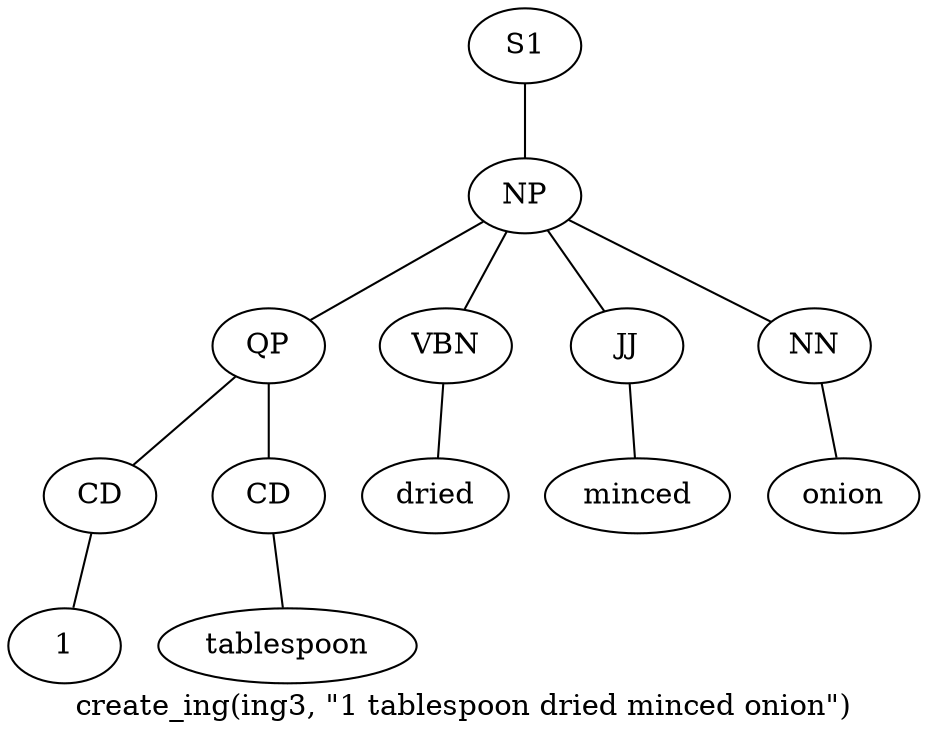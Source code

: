 graph SyntaxGraph {
	label = "create_ing(ing3, \"1 tablespoon dried minced onion\")";
	Node0 [label="S1"];
	Node1 [label="NP"];
	Node2 [label="QP"];
	Node3 [label="CD"];
	Node4 [label="1"];
	Node5 [label="CD"];
	Node6 [label="tablespoon"];
	Node7 [label="VBN"];
	Node8 [label="dried"];
	Node9 [label="JJ"];
	Node10 [label="minced"];
	Node11 [label="NN"];
	Node12 [label="onion"];

	Node0 -- Node1;
	Node1 -- Node2;
	Node1 -- Node7;
	Node1 -- Node9;
	Node1 -- Node11;
	Node2 -- Node3;
	Node2 -- Node5;
	Node3 -- Node4;
	Node5 -- Node6;
	Node7 -- Node8;
	Node9 -- Node10;
	Node11 -- Node12;
}